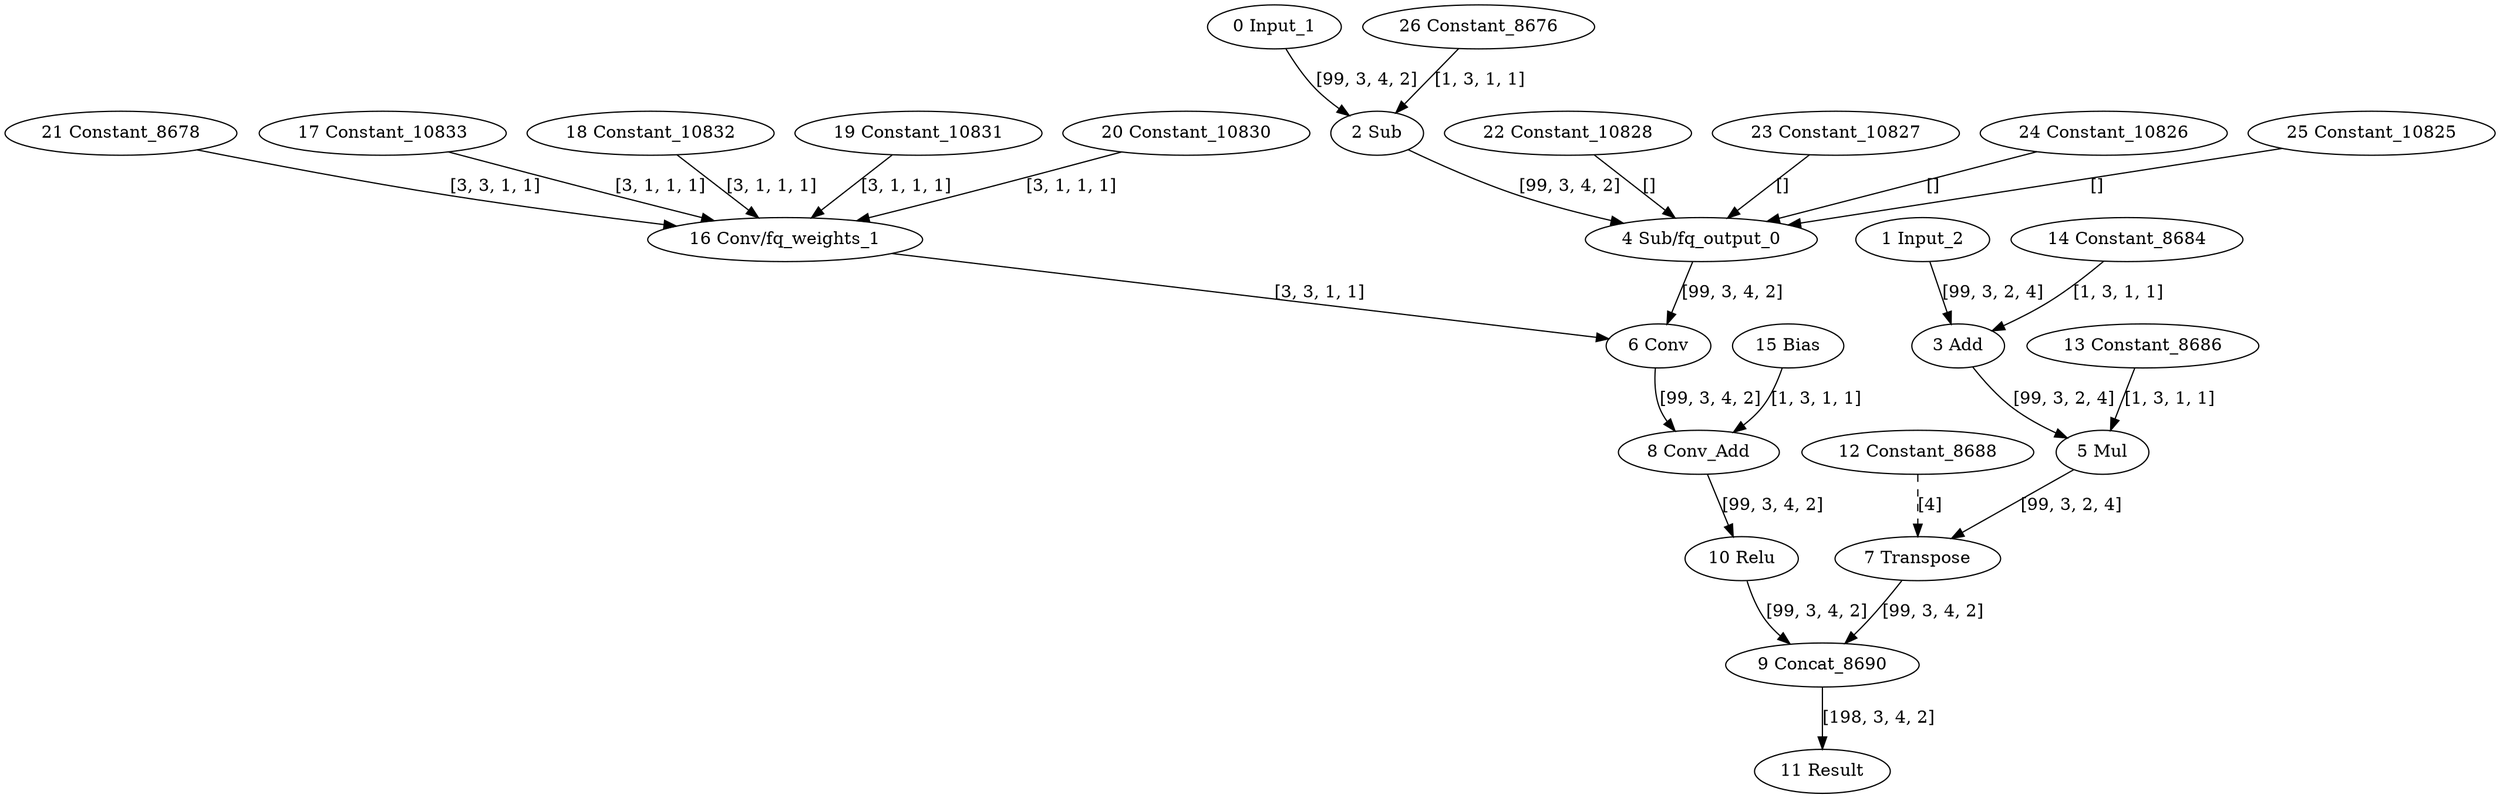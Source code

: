 strict digraph  {
"0 Input_1" [id=0, type=Parameter];
"1 Input_2" [id=1, type=Parameter];
"2 Sub" [id=2, type=Subtract];
"3 Add" [id=3, type=Add];
"4 Sub/fq_output_0" [id=4, type=FakeQuantize];
"5 Mul" [id=5, type=Multiply];
"6 Conv" [id=6, type=Convolution];
"7 Transpose" [id=7, type=Transpose];
"8 Conv_Add" [id=8, type=Add];
"9 Concat_8690" [id=9, type=Concat];
"10 Relu" [id=10, type=Relu];
"11 Result" [id=11, type=Result];
"12 Constant_8688" [id=12, type=Constant];
"13 Constant_8686" [id=13, type=Constant];
"14 Constant_8684" [id=14, type=Constant];
"15 Bias" [id=15, type=Constant];
"16 Conv/fq_weights_1" [id=16, type=FakeQuantize];
"17 Constant_10833" [id=17, type=Constant];
"18 Constant_10832" [id=18, type=Constant];
"19 Constant_10831" [id=19, type=Constant];
"20 Constant_10830" [id=20, type=Constant];
"21 Constant_8678" [id=21, type=Constant];
"22 Constant_10828" [id=22, type=Constant];
"23 Constant_10827" [id=23, type=Constant];
"24 Constant_10826" [id=24, type=Constant];
"25 Constant_10825" [id=25, type=Constant];
"26 Constant_8676" [id=26, type=Constant];
"0 Input_1" -> "2 Sub"  [label="[99, 3, 4, 2]", style=solid];
"1 Input_2" -> "3 Add"  [label="[99, 3, 2, 4]", style=solid];
"2 Sub" -> "4 Sub/fq_output_0"  [label="[99, 3, 4, 2]", style=solid];
"3 Add" -> "5 Mul"  [label="[99, 3, 2, 4]", style=solid];
"4 Sub/fq_output_0" -> "6 Conv"  [label="[99, 3, 4, 2]", style=solid];
"5 Mul" -> "7 Transpose"  [label="[99, 3, 2, 4]", style=solid];
"6 Conv" -> "8 Conv_Add"  [label="[99, 3, 4, 2]", style=solid];
"7 Transpose" -> "9 Concat_8690"  [label="[99, 3, 4, 2]", style=solid];
"8 Conv_Add" -> "10 Relu"  [label="[99, 3, 4, 2]", style=solid];
"9 Concat_8690" -> "11 Result"  [label="[198, 3, 4, 2]", style=solid];
"10 Relu" -> "9 Concat_8690"  [label="[99, 3, 4, 2]", style=solid];
"12 Constant_8688" -> "7 Transpose"  [label="[4]", style=dashed];
"13 Constant_8686" -> "5 Mul"  [label="[1, 3, 1, 1]", style=solid];
"14 Constant_8684" -> "3 Add"  [label="[1, 3, 1, 1]", style=solid];
"15 Bias" -> "8 Conv_Add"  [label="[1, 3, 1, 1]", style=solid];
"16 Conv/fq_weights_1" -> "6 Conv"  [label="[3, 3, 1, 1]", style=solid];
"17 Constant_10833" -> "16 Conv/fq_weights_1"  [label="[3, 1, 1, 1]", style=solid];
"18 Constant_10832" -> "16 Conv/fq_weights_1"  [label="[3, 1, 1, 1]", style=solid];
"19 Constant_10831" -> "16 Conv/fq_weights_1"  [label="[3, 1, 1, 1]", style=solid];
"20 Constant_10830" -> "16 Conv/fq_weights_1"  [label="[3, 1, 1, 1]", style=solid];
"21 Constant_8678" -> "16 Conv/fq_weights_1"  [label="[3, 3, 1, 1]", style=solid];
"22 Constant_10828" -> "4 Sub/fq_output_0"  [label="[]", style=solid];
"23 Constant_10827" -> "4 Sub/fq_output_0"  [label="[]", style=solid];
"24 Constant_10826" -> "4 Sub/fq_output_0"  [label="[]", style=solid];
"25 Constant_10825" -> "4 Sub/fq_output_0"  [label="[]", style=solid];
"26 Constant_8676" -> "2 Sub"  [label="[1, 3, 1, 1]", style=solid];
}
